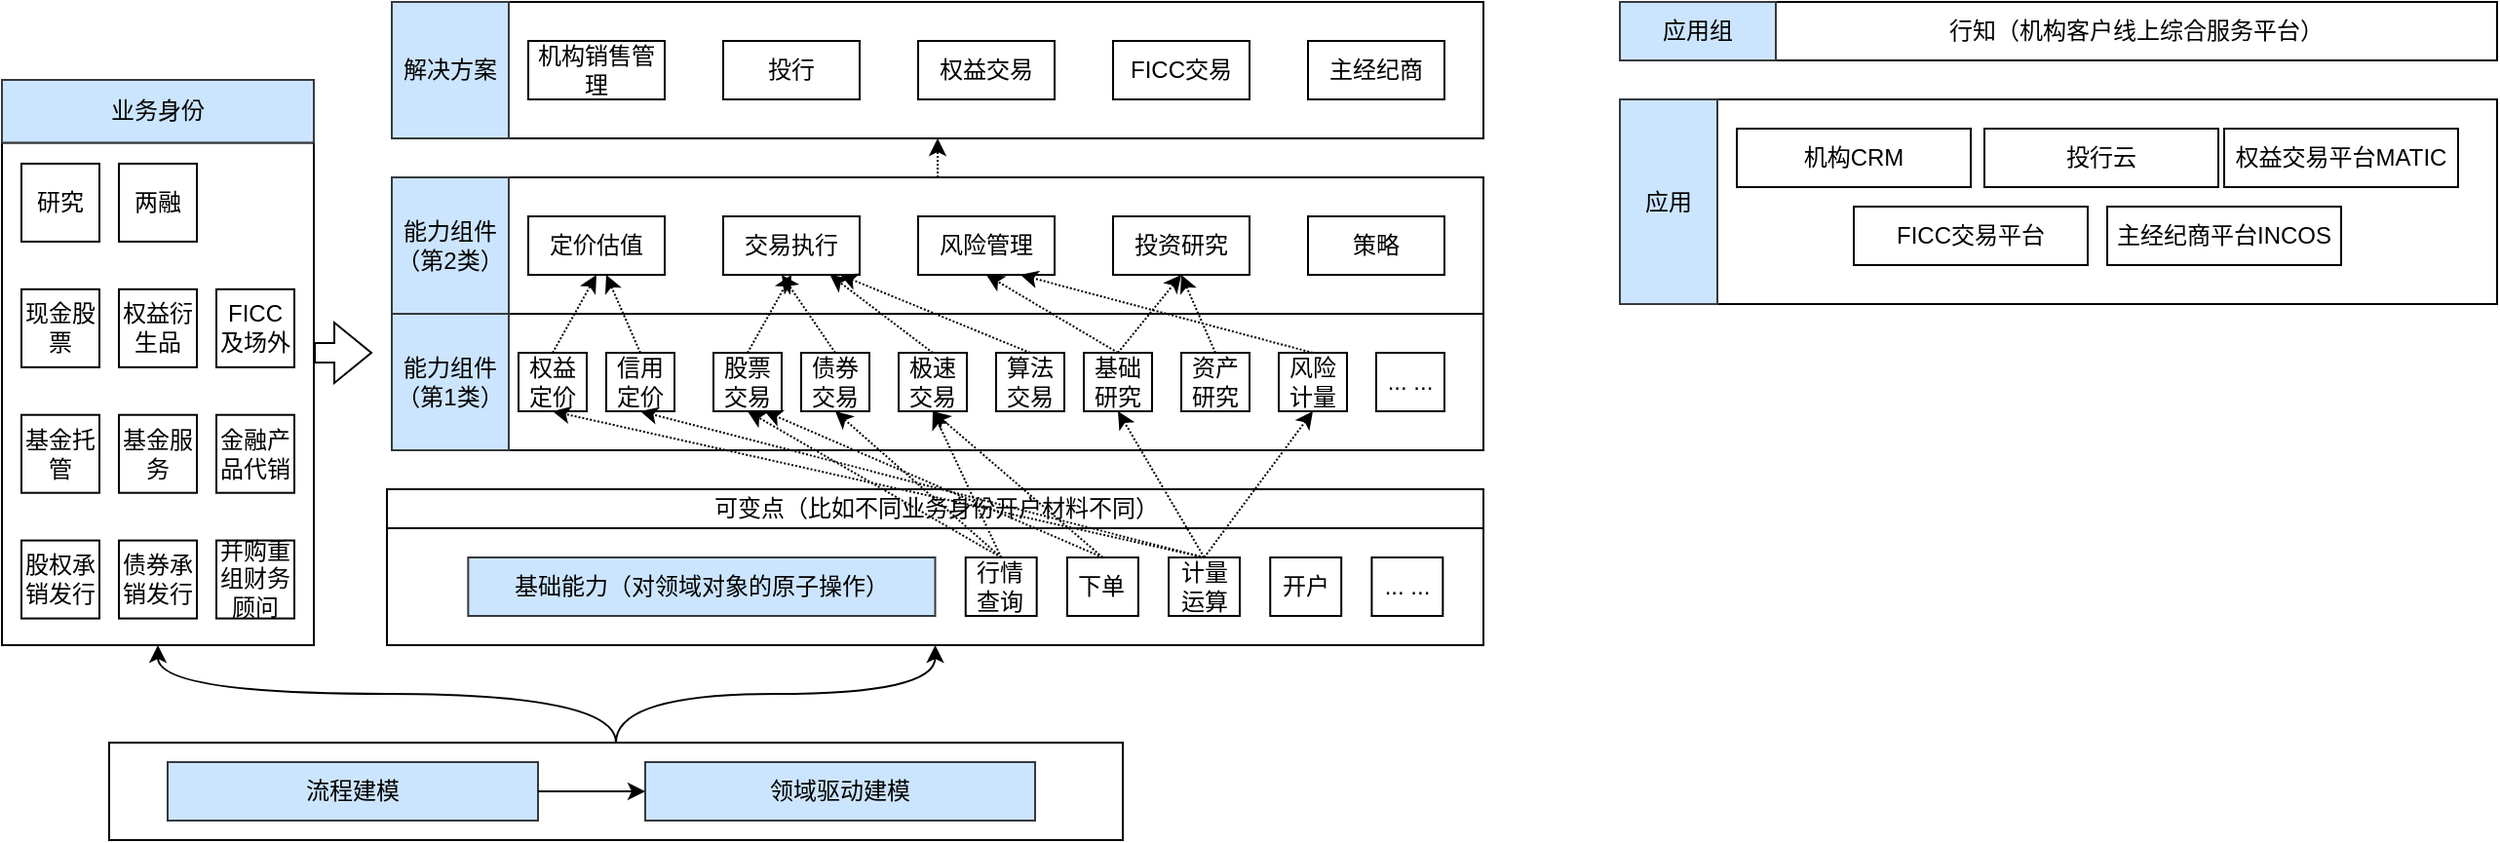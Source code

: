 <mxfile version="18.0.0" type="github">
  <diagram id="F-07AsuqGngknCG6S7us" name="第 1 页">
    <mxGraphModel dx="856" dy="476" grid="1" gridSize="10" guides="1" tooltips="1" connect="1" arrows="1" fold="1" page="1" pageScale="1" pageWidth="850" pageHeight="1100" math="0" shadow="0">
      <root>
        <mxCell id="0" />
        <mxCell id="1" parent="0" />
        <mxCell id="gdBLPPlD3JlrtYlogpjC-123" value="" style="rounded=0;whiteSpace=wrap;html=1;" vertex="1" parent="1">
          <mxGeometry x="990" y="100" width="400" height="105" as="geometry" />
        </mxCell>
        <mxCell id="gdBLPPlD3JlrtYlogpjC-18" value="" style="group" vertex="1" connectable="0" parent="1">
          <mxGeometry x="165" y="430" width="520" height="50" as="geometry" />
        </mxCell>
        <mxCell id="gdBLPPlD3JlrtYlogpjC-16" value="" style="rounded=0;whiteSpace=wrap;html=1;" vertex="1" parent="gdBLPPlD3JlrtYlogpjC-18">
          <mxGeometry width="520" height="50" as="geometry" />
        </mxCell>
        <mxCell id="gdBLPPlD3JlrtYlogpjC-14" value="流程建模" style="rounded=0;whiteSpace=wrap;html=1;fillColor=#cce5ff;strokeColor=#36393d;" vertex="1" parent="gdBLPPlD3JlrtYlogpjC-18">
          <mxGeometry x="30" y="10" width="190" height="30" as="geometry" />
        </mxCell>
        <mxCell id="gdBLPPlD3JlrtYlogpjC-15" value="领域驱动建模" style="rounded=0;whiteSpace=wrap;html=1;fillColor=#cce5ff;strokeColor=#36393d;" vertex="1" parent="gdBLPPlD3JlrtYlogpjC-18">
          <mxGeometry x="275" y="10" width="200" height="30" as="geometry" />
        </mxCell>
        <mxCell id="gdBLPPlD3JlrtYlogpjC-17" style="edgeStyle=orthogonalEdgeStyle;curved=1;rounded=0;orthogonalLoop=1;jettySize=auto;html=1;exitX=1;exitY=0.5;exitDx=0;exitDy=0;entryX=0;entryY=0.5;entryDx=0;entryDy=0;" edge="1" parent="gdBLPPlD3JlrtYlogpjC-18" source="gdBLPPlD3JlrtYlogpjC-14" target="gdBLPPlD3JlrtYlogpjC-15">
          <mxGeometry relative="1" as="geometry" />
        </mxCell>
        <mxCell id="gdBLPPlD3JlrtYlogpjC-73" value="" style="group" vertex="1" connectable="0" parent="1">
          <mxGeometry x="110" y="90" width="160" height="290" as="geometry" />
        </mxCell>
        <mxCell id="w-5nDEa_0-9KYwIn5jIa-20" value="" style="rounded=0;whiteSpace=wrap;html=1;" parent="gdBLPPlD3JlrtYlogpjC-73" vertex="1">
          <mxGeometry y="32.222" width="160" height="257.778" as="geometry" />
        </mxCell>
        <mxCell id="w-5nDEa_0-9KYwIn5jIa-6" value="研究" style="whiteSpace=wrap;html=1;aspect=fixed;" parent="gdBLPPlD3JlrtYlogpjC-73" vertex="1">
          <mxGeometry x="10" y="42.963" width="40" height="40" as="geometry" />
        </mxCell>
        <mxCell id="w-5nDEa_0-9KYwIn5jIa-7" value="两融" style="whiteSpace=wrap;html=1;aspect=fixed;" parent="gdBLPPlD3JlrtYlogpjC-73" vertex="1">
          <mxGeometry x="60" y="42.963" width="40" height="40" as="geometry" />
        </mxCell>
        <mxCell id="w-5nDEa_0-9KYwIn5jIa-8" value="现金股票" style="whiteSpace=wrap;html=1;aspect=fixed;" parent="gdBLPPlD3JlrtYlogpjC-73" vertex="1">
          <mxGeometry x="10" y="107.407" width="40" height="40" as="geometry" />
        </mxCell>
        <mxCell id="w-5nDEa_0-9KYwIn5jIa-9" value="权益衍生品" style="whiteSpace=wrap;html=1;aspect=fixed;" parent="gdBLPPlD3JlrtYlogpjC-73" vertex="1">
          <mxGeometry x="60" y="107.407" width="40" height="40" as="geometry" />
        </mxCell>
        <mxCell id="w-5nDEa_0-9KYwIn5jIa-10" value="FICC及场外" style="whiteSpace=wrap;html=1;aspect=fixed;" parent="gdBLPPlD3JlrtYlogpjC-73" vertex="1">
          <mxGeometry x="110" y="107.407" width="40" height="40" as="geometry" />
        </mxCell>
        <mxCell id="w-5nDEa_0-9KYwIn5jIa-11" value="基金托管" style="whiteSpace=wrap;html=1;aspect=fixed;" parent="gdBLPPlD3JlrtYlogpjC-73" vertex="1">
          <mxGeometry x="10" y="171.852" width="40" height="40" as="geometry" />
        </mxCell>
        <mxCell id="w-5nDEa_0-9KYwIn5jIa-12" value="基金服务" style="whiteSpace=wrap;html=1;aspect=fixed;" parent="gdBLPPlD3JlrtYlogpjC-73" vertex="1">
          <mxGeometry x="60" y="171.852" width="40" height="40" as="geometry" />
        </mxCell>
        <mxCell id="w-5nDEa_0-9KYwIn5jIa-13" value="金融产品代销" style="whiteSpace=wrap;html=1;aspect=fixed;" parent="gdBLPPlD3JlrtYlogpjC-73" vertex="1">
          <mxGeometry x="110" y="171.852" width="40" height="40" as="geometry" />
        </mxCell>
        <mxCell id="w-5nDEa_0-9KYwIn5jIa-14" value="股权承销发行" style="whiteSpace=wrap;html=1;aspect=fixed;" parent="gdBLPPlD3JlrtYlogpjC-73" vertex="1">
          <mxGeometry x="10" y="236.296" width="40" height="40" as="geometry" />
        </mxCell>
        <mxCell id="w-5nDEa_0-9KYwIn5jIa-15" value="债券承销发行" style="whiteSpace=wrap;html=1;aspect=fixed;" parent="gdBLPPlD3JlrtYlogpjC-73" vertex="1">
          <mxGeometry x="60" y="236.296" width="40" height="40" as="geometry" />
        </mxCell>
        <mxCell id="w-5nDEa_0-9KYwIn5jIa-16" value="并购重组财务顾问" style="whiteSpace=wrap;html=1;aspect=fixed;" parent="gdBLPPlD3JlrtYlogpjC-73" vertex="1">
          <mxGeometry x="110" y="236.296" width="40" height="40" as="geometry" />
        </mxCell>
        <mxCell id="gdBLPPlD3JlrtYlogpjC-1" value="业务身份" style="rounded=0;whiteSpace=wrap;html=1;fillColor=#cce5ff;strokeColor=#36393d;" vertex="1" parent="gdBLPPlD3JlrtYlogpjC-73">
          <mxGeometry width="160" height="32.222" as="geometry" />
        </mxCell>
        <mxCell id="gdBLPPlD3JlrtYlogpjC-75" value="" style="group;fillColor=#cce5ff;strokeColor=#36393d;" vertex="1" connectable="0" parent="1">
          <mxGeometry x="310" y="210" width="560" height="70" as="geometry" />
        </mxCell>
        <mxCell id="gdBLPPlD3JlrtYlogpjC-67" value="" style="rounded=0;whiteSpace=wrap;html=1;" vertex="1" parent="gdBLPPlD3JlrtYlogpjC-75">
          <mxGeometry width="560" height="70" as="geometry" />
        </mxCell>
        <mxCell id="gdBLPPlD3JlrtYlogpjC-41" value="权益定价" style="rounded=0;whiteSpace=wrap;html=1;" vertex="1" parent="gdBLPPlD3JlrtYlogpjC-75">
          <mxGeometry x="65" y="20" width="35" height="30" as="geometry" />
        </mxCell>
        <mxCell id="gdBLPPlD3JlrtYlogpjC-43" value="信用定价" style="rounded=0;whiteSpace=wrap;html=1;" vertex="1" parent="gdBLPPlD3JlrtYlogpjC-75">
          <mxGeometry x="110" y="20" width="35" height="30" as="geometry" />
        </mxCell>
        <mxCell id="gdBLPPlD3JlrtYlogpjC-44" value="股票交易" style="rounded=0;whiteSpace=wrap;html=1;" vertex="1" parent="gdBLPPlD3JlrtYlogpjC-75">
          <mxGeometry x="165" y="20" width="35" height="30" as="geometry" />
        </mxCell>
        <mxCell id="gdBLPPlD3JlrtYlogpjC-45" value="债券交易" style="rounded=0;whiteSpace=wrap;html=1;" vertex="1" parent="gdBLPPlD3JlrtYlogpjC-75">
          <mxGeometry x="210" y="20" width="35" height="30" as="geometry" />
        </mxCell>
        <mxCell id="gdBLPPlD3JlrtYlogpjC-46" value="极速交易" style="rounded=0;whiteSpace=wrap;html=1;" vertex="1" parent="gdBLPPlD3JlrtYlogpjC-75">
          <mxGeometry x="260" y="20" width="35" height="30" as="geometry" />
        </mxCell>
        <mxCell id="gdBLPPlD3JlrtYlogpjC-50" value="算法交易" style="rounded=0;whiteSpace=wrap;html=1;" vertex="1" parent="gdBLPPlD3JlrtYlogpjC-75">
          <mxGeometry x="310" y="20" width="35" height="30" as="geometry" />
        </mxCell>
        <mxCell id="gdBLPPlD3JlrtYlogpjC-55" value="基础研究" style="rounded=0;whiteSpace=wrap;html=1;" vertex="1" parent="gdBLPPlD3JlrtYlogpjC-75">
          <mxGeometry x="355" y="20" width="35" height="30" as="geometry" />
        </mxCell>
        <mxCell id="gdBLPPlD3JlrtYlogpjC-56" value="资产研究" style="rounded=0;whiteSpace=wrap;html=1;" vertex="1" parent="gdBLPPlD3JlrtYlogpjC-75">
          <mxGeometry x="405" y="20" width="35" height="30" as="geometry" />
        </mxCell>
        <mxCell id="gdBLPPlD3JlrtYlogpjC-57" value="风险计量" style="rounded=0;whiteSpace=wrap;html=1;" vertex="1" parent="gdBLPPlD3JlrtYlogpjC-75">
          <mxGeometry x="455" y="20" width="35" height="30" as="geometry" />
        </mxCell>
        <mxCell id="gdBLPPlD3JlrtYlogpjC-58" value="... ..." style="rounded=0;whiteSpace=wrap;html=1;" vertex="1" parent="gdBLPPlD3JlrtYlogpjC-75">
          <mxGeometry x="505" y="20" width="35" height="30" as="geometry" />
        </mxCell>
        <mxCell id="gdBLPPlD3JlrtYlogpjC-70" value="能力组件（第1类）" style="rounded=0;whiteSpace=wrap;html=1;fillColor=#cce5ff;strokeColor=#36393d;" vertex="1" parent="gdBLPPlD3JlrtYlogpjC-75">
          <mxGeometry width="60" height="70" as="geometry" />
        </mxCell>
        <mxCell id="gdBLPPlD3JlrtYlogpjC-76" value="" style="group" vertex="1" connectable="0" parent="1">
          <mxGeometry x="310" y="140" width="560" height="70" as="geometry" />
        </mxCell>
        <mxCell id="gdBLPPlD3JlrtYlogpjC-68" value="" style="rounded=0;whiteSpace=wrap;html=1;" vertex="1" parent="gdBLPPlD3JlrtYlogpjC-76">
          <mxGeometry width="560" height="70" as="geometry" />
        </mxCell>
        <mxCell id="gdBLPPlD3JlrtYlogpjC-33" value="定价估值" style="rounded=0;whiteSpace=wrap;html=1;" vertex="1" parent="gdBLPPlD3JlrtYlogpjC-76">
          <mxGeometry x="70" y="20" width="70" height="30" as="geometry" />
        </mxCell>
        <mxCell id="gdBLPPlD3JlrtYlogpjC-36" value="交易执行" style="rounded=0;whiteSpace=wrap;html=1;" vertex="1" parent="gdBLPPlD3JlrtYlogpjC-76">
          <mxGeometry x="170" y="20" width="70" height="30" as="geometry" />
        </mxCell>
        <mxCell id="gdBLPPlD3JlrtYlogpjC-37" value="风险管理" style="rounded=0;whiteSpace=wrap;html=1;" vertex="1" parent="gdBLPPlD3JlrtYlogpjC-76">
          <mxGeometry x="270" y="20" width="70" height="30" as="geometry" />
        </mxCell>
        <mxCell id="gdBLPPlD3JlrtYlogpjC-39" value="投资研究" style="rounded=0;whiteSpace=wrap;html=1;" vertex="1" parent="gdBLPPlD3JlrtYlogpjC-76">
          <mxGeometry x="370" y="20" width="70" height="30" as="geometry" />
        </mxCell>
        <mxCell id="gdBLPPlD3JlrtYlogpjC-54" value="策略" style="rounded=0;whiteSpace=wrap;html=1;" vertex="1" parent="gdBLPPlD3JlrtYlogpjC-76">
          <mxGeometry x="470" y="20" width="70" height="30" as="geometry" />
        </mxCell>
        <mxCell id="gdBLPPlD3JlrtYlogpjC-71" value="能力组件（第2类）" style="rounded=0;whiteSpace=wrap;html=1;fillColor=#cce5ff;strokeColor=#36393d;" vertex="1" parent="gdBLPPlD3JlrtYlogpjC-76">
          <mxGeometry width="60" height="70" as="geometry" />
        </mxCell>
        <mxCell id="gdBLPPlD3JlrtYlogpjC-77" value="" style="group" vertex="1" connectable="0" parent="1">
          <mxGeometry x="310" y="50" width="560" height="70" as="geometry" />
        </mxCell>
        <mxCell id="gdBLPPlD3JlrtYlogpjC-78" value="" style="rounded=0;whiteSpace=wrap;html=1;" vertex="1" parent="gdBLPPlD3JlrtYlogpjC-77">
          <mxGeometry width="560" height="70" as="geometry" />
        </mxCell>
        <mxCell id="gdBLPPlD3JlrtYlogpjC-79" value="机构销售管理" style="rounded=0;whiteSpace=wrap;html=1;" vertex="1" parent="gdBLPPlD3JlrtYlogpjC-77">
          <mxGeometry x="70" y="20" width="70" height="30" as="geometry" />
        </mxCell>
        <mxCell id="gdBLPPlD3JlrtYlogpjC-80" value="投行" style="rounded=0;whiteSpace=wrap;html=1;" vertex="1" parent="gdBLPPlD3JlrtYlogpjC-77">
          <mxGeometry x="170" y="20" width="70" height="30" as="geometry" />
        </mxCell>
        <mxCell id="gdBLPPlD3JlrtYlogpjC-81" value="权益交易" style="rounded=0;whiteSpace=wrap;html=1;" vertex="1" parent="gdBLPPlD3JlrtYlogpjC-77">
          <mxGeometry x="270" y="20" width="70" height="30" as="geometry" />
        </mxCell>
        <mxCell id="gdBLPPlD3JlrtYlogpjC-82" value="FICC交易" style="rounded=0;whiteSpace=wrap;html=1;" vertex="1" parent="gdBLPPlD3JlrtYlogpjC-77">
          <mxGeometry x="370" y="20" width="70" height="30" as="geometry" />
        </mxCell>
        <mxCell id="gdBLPPlD3JlrtYlogpjC-83" value="主经纪商" style="rounded=0;whiteSpace=wrap;html=1;" vertex="1" parent="gdBLPPlD3JlrtYlogpjC-77">
          <mxGeometry x="470" y="20" width="70" height="30" as="geometry" />
        </mxCell>
        <mxCell id="gdBLPPlD3JlrtYlogpjC-84" value="解决方案" style="rounded=0;whiteSpace=wrap;html=1;fillColor=#cce5ff;strokeColor=#36393d;" vertex="1" parent="gdBLPPlD3JlrtYlogpjC-77">
          <mxGeometry width="60" height="70" as="geometry" />
        </mxCell>
        <mxCell id="gdBLPPlD3JlrtYlogpjC-85" style="edgeStyle=orthogonalEdgeStyle;curved=1;rounded=0;orthogonalLoop=1;jettySize=auto;html=1;exitX=0.5;exitY=0;exitDx=0;exitDy=0;entryX=0.5;entryY=1;entryDx=0;entryDy=0;" edge="1" parent="1" source="gdBLPPlD3JlrtYlogpjC-16" target="w-5nDEa_0-9KYwIn5jIa-20">
          <mxGeometry relative="1" as="geometry" />
        </mxCell>
        <mxCell id="gdBLPPlD3JlrtYlogpjC-87" style="edgeStyle=orthogonalEdgeStyle;curved=1;rounded=0;orthogonalLoop=1;jettySize=auto;html=1;exitX=0.5;exitY=0;exitDx=0;exitDy=0;entryX=0.5;entryY=1;entryDx=0;entryDy=0;" edge="1" parent="1" source="gdBLPPlD3JlrtYlogpjC-16" target="gdBLPPlD3JlrtYlogpjC-65">
          <mxGeometry relative="1" as="geometry" />
        </mxCell>
        <mxCell id="gdBLPPlD3JlrtYlogpjC-88" value="" style="shape=flexArrow;endArrow=classic;html=1;rounded=0;curved=1;" edge="1" parent="1">
          <mxGeometry width="50" height="50" relative="1" as="geometry">
            <mxPoint x="270" y="230" as="sourcePoint" />
            <mxPoint x="300" y="230" as="targetPoint" />
          </mxGeometry>
        </mxCell>
        <mxCell id="gdBLPPlD3JlrtYlogpjC-90" value="" style="group" vertex="1" connectable="0" parent="1">
          <mxGeometry x="307.5" y="300" width="562.5" height="80" as="geometry" />
        </mxCell>
        <mxCell id="gdBLPPlD3JlrtYlogpjC-69" value="" style="group" vertex="1" connectable="0" parent="gdBLPPlD3JlrtYlogpjC-90">
          <mxGeometry y="20" width="562.5" height="60" as="geometry" />
        </mxCell>
        <mxCell id="gdBLPPlD3JlrtYlogpjC-65" value="" style="rounded=0;whiteSpace=wrap;html=1;" vertex="1" parent="gdBLPPlD3JlrtYlogpjC-69">
          <mxGeometry width="562.5" height="60" as="geometry" />
        </mxCell>
        <mxCell id="gdBLPPlD3JlrtYlogpjC-59" value="行情查询" style="rounded=0;whiteSpace=wrap;html=1;" vertex="1" parent="gdBLPPlD3JlrtYlogpjC-69">
          <mxGeometry x="296.875" y="15" width="36.458" height="30" as="geometry" />
        </mxCell>
        <mxCell id="gdBLPPlD3JlrtYlogpjC-60" value="下单" style="rounded=0;whiteSpace=wrap;html=1;" vertex="1" parent="gdBLPPlD3JlrtYlogpjC-69">
          <mxGeometry x="348.958" y="15" width="36.458" height="30" as="geometry" />
        </mxCell>
        <mxCell id="gdBLPPlD3JlrtYlogpjC-61" value="计量运算" style="rounded=0;whiteSpace=wrap;html=1;" vertex="1" parent="gdBLPPlD3JlrtYlogpjC-69">
          <mxGeometry x="401.042" y="15" width="36.458" height="30" as="geometry" />
        </mxCell>
        <mxCell id="gdBLPPlD3JlrtYlogpjC-63" value="... ..." style="rounded=0;whiteSpace=wrap;html=1;" vertex="1" parent="gdBLPPlD3JlrtYlogpjC-69">
          <mxGeometry x="505.208" y="15" width="36.458" height="30" as="geometry" />
        </mxCell>
        <mxCell id="gdBLPPlD3JlrtYlogpjC-64" value="开户" style="rounded=0;whiteSpace=wrap;html=1;" vertex="1" parent="gdBLPPlD3JlrtYlogpjC-69">
          <mxGeometry x="453.125" y="15" width="36.458" height="30" as="geometry" />
        </mxCell>
        <mxCell id="gdBLPPlD3JlrtYlogpjC-66" value="基础能力（对领域对象的原子操作）" style="text;html=1;strokeColor=#36393d;fillColor=#cce5ff;align=center;verticalAlign=middle;whiteSpace=wrap;rounded=0;" vertex="1" parent="gdBLPPlD3JlrtYlogpjC-69">
          <mxGeometry x="41.667" y="15" width="239.583" height="30" as="geometry" />
        </mxCell>
        <mxCell id="gdBLPPlD3JlrtYlogpjC-72" value="可变点（比如不同业务身份开户材料不同）" style="rounded=0;whiteSpace=wrap;html=1;" vertex="1" parent="gdBLPPlD3JlrtYlogpjC-90">
          <mxGeometry width="562.5" height="20" as="geometry" />
        </mxCell>
        <mxCell id="gdBLPPlD3JlrtYlogpjC-95" style="edgeStyle=none;rounded=0;orthogonalLoop=1;jettySize=auto;html=1;exitX=0.5;exitY=0;exitDx=0;exitDy=0;entryX=0.5;entryY=1;entryDx=0;entryDy=0;dashed=1;dashPattern=1 1;" edge="1" parent="1" source="gdBLPPlD3JlrtYlogpjC-59" target="gdBLPPlD3JlrtYlogpjC-44">
          <mxGeometry relative="1" as="geometry" />
        </mxCell>
        <mxCell id="gdBLPPlD3JlrtYlogpjC-96" style="edgeStyle=none;rounded=0;orthogonalLoop=1;jettySize=auto;html=1;exitX=0.5;exitY=0;exitDx=0;exitDy=0;entryX=0.5;entryY=1;entryDx=0;entryDy=0;dashed=1;dashPattern=1 1;" edge="1" parent="1" source="gdBLPPlD3JlrtYlogpjC-59" target="gdBLPPlD3JlrtYlogpjC-45">
          <mxGeometry relative="1" as="geometry" />
        </mxCell>
        <mxCell id="gdBLPPlD3JlrtYlogpjC-97" style="edgeStyle=none;rounded=0;orthogonalLoop=1;jettySize=auto;html=1;exitX=0.5;exitY=0;exitDx=0;exitDy=0;entryX=0.5;entryY=1;entryDx=0;entryDy=0;dashed=1;dashPattern=1 1;" edge="1" parent="1" source="gdBLPPlD3JlrtYlogpjC-59" target="gdBLPPlD3JlrtYlogpjC-46">
          <mxGeometry relative="1" as="geometry" />
        </mxCell>
        <mxCell id="gdBLPPlD3JlrtYlogpjC-98" style="edgeStyle=none;rounded=0;orthogonalLoop=1;jettySize=auto;html=1;exitX=0.5;exitY=0;exitDx=0;exitDy=0;entryX=0.5;entryY=1;entryDx=0;entryDy=0;dashed=1;dashPattern=1 1;" edge="1" parent="1" source="gdBLPPlD3JlrtYlogpjC-60" target="gdBLPPlD3JlrtYlogpjC-46">
          <mxGeometry relative="1" as="geometry" />
        </mxCell>
        <mxCell id="gdBLPPlD3JlrtYlogpjC-99" style="edgeStyle=none;rounded=0;orthogonalLoop=1;jettySize=auto;html=1;exitX=0.5;exitY=0;exitDx=0;exitDy=0;entryX=0.75;entryY=1;entryDx=0;entryDy=0;dashed=1;dashPattern=1 1;" edge="1" parent="1" source="gdBLPPlD3JlrtYlogpjC-60" target="gdBLPPlD3JlrtYlogpjC-44">
          <mxGeometry relative="1" as="geometry" />
        </mxCell>
        <mxCell id="gdBLPPlD3JlrtYlogpjC-100" style="edgeStyle=none;rounded=0;orthogonalLoop=1;jettySize=auto;html=1;exitX=0.5;exitY=0;exitDx=0;exitDy=0;entryX=0.5;entryY=1;entryDx=0;entryDy=0;dashed=1;dashPattern=1 1;" edge="1" parent="1" source="gdBLPPlD3JlrtYlogpjC-61" target="gdBLPPlD3JlrtYlogpjC-41">
          <mxGeometry relative="1" as="geometry" />
        </mxCell>
        <mxCell id="gdBLPPlD3JlrtYlogpjC-101" style="edgeStyle=none;rounded=0;orthogonalLoop=1;jettySize=auto;html=1;exitX=0.5;exitY=0;exitDx=0;exitDy=0;entryX=0.5;entryY=1;entryDx=0;entryDy=0;dashed=1;dashPattern=1 1;" edge="1" parent="1" source="gdBLPPlD3JlrtYlogpjC-61" target="gdBLPPlD3JlrtYlogpjC-43">
          <mxGeometry relative="1" as="geometry" />
        </mxCell>
        <mxCell id="gdBLPPlD3JlrtYlogpjC-102" style="edgeStyle=none;rounded=0;orthogonalLoop=1;jettySize=auto;html=1;exitX=0.5;exitY=0;exitDx=0;exitDy=0;entryX=0.5;entryY=1;entryDx=0;entryDy=0;dashed=1;dashPattern=1 1;" edge="1" parent="1" source="gdBLPPlD3JlrtYlogpjC-61" target="gdBLPPlD3JlrtYlogpjC-57">
          <mxGeometry relative="1" as="geometry" />
        </mxCell>
        <mxCell id="gdBLPPlD3JlrtYlogpjC-103" style="edgeStyle=none;rounded=0;orthogonalLoop=1;jettySize=auto;html=1;exitX=0.5;exitY=0;exitDx=0;exitDy=0;entryX=0.5;entryY=1;entryDx=0;entryDy=0;dashed=1;dashPattern=1 1;" edge="1" parent="1" source="gdBLPPlD3JlrtYlogpjC-61" target="gdBLPPlD3JlrtYlogpjC-55">
          <mxGeometry relative="1" as="geometry" />
        </mxCell>
        <mxCell id="gdBLPPlD3JlrtYlogpjC-104" style="edgeStyle=none;rounded=0;orthogonalLoop=1;jettySize=auto;html=1;exitX=0.5;exitY=0;exitDx=0;exitDy=0;entryX=0.5;entryY=1;entryDx=0;entryDy=0;dashed=1;dashPattern=1 1;" edge="1" parent="1" source="gdBLPPlD3JlrtYlogpjC-41" target="gdBLPPlD3JlrtYlogpjC-33">
          <mxGeometry relative="1" as="geometry" />
        </mxCell>
        <mxCell id="gdBLPPlD3JlrtYlogpjC-105" style="edgeStyle=none;rounded=0;orthogonalLoop=1;jettySize=auto;html=1;exitX=0.5;exitY=0;exitDx=0;exitDy=0;dashed=1;dashPattern=1 1;" edge="1" parent="1" source="gdBLPPlD3JlrtYlogpjC-43">
          <mxGeometry relative="1" as="geometry">
            <mxPoint x="420" y="190" as="targetPoint" />
          </mxGeometry>
        </mxCell>
        <mxCell id="gdBLPPlD3JlrtYlogpjC-106" style="edgeStyle=none;rounded=0;orthogonalLoop=1;jettySize=auto;html=1;exitX=0.5;exitY=0;exitDx=0;exitDy=0;entryX=0.5;entryY=1;entryDx=0;entryDy=0;dashed=1;dashPattern=1 1;" edge="1" parent="1" source="gdBLPPlD3JlrtYlogpjC-44" target="gdBLPPlD3JlrtYlogpjC-36">
          <mxGeometry relative="1" as="geometry" />
        </mxCell>
        <mxCell id="gdBLPPlD3JlrtYlogpjC-107" style="edgeStyle=none;rounded=0;orthogonalLoop=1;jettySize=auto;html=1;exitX=0.5;exitY=0;exitDx=0;exitDy=0;dashed=1;dashPattern=1 1;" edge="1" parent="1" source="gdBLPPlD3JlrtYlogpjC-45">
          <mxGeometry relative="1" as="geometry">
            <mxPoint x="510" y="190" as="targetPoint" />
          </mxGeometry>
        </mxCell>
        <mxCell id="gdBLPPlD3JlrtYlogpjC-108" style="edgeStyle=none;rounded=0;orthogonalLoop=1;jettySize=auto;html=1;exitX=0.5;exitY=0;exitDx=0;exitDy=0;dashed=1;dashPattern=1 1;" edge="1" parent="1" source="gdBLPPlD3JlrtYlogpjC-46" target="gdBLPPlD3JlrtYlogpjC-36">
          <mxGeometry relative="1" as="geometry" />
        </mxCell>
        <mxCell id="gdBLPPlD3JlrtYlogpjC-109" style="edgeStyle=none;rounded=0;orthogonalLoop=1;jettySize=auto;html=1;exitX=0.5;exitY=0;exitDx=0;exitDy=0;dashed=1;dashPattern=1 1;" edge="1" parent="1" source="gdBLPPlD3JlrtYlogpjC-50">
          <mxGeometry relative="1" as="geometry">
            <mxPoint x="540" y="190" as="targetPoint" />
          </mxGeometry>
        </mxCell>
        <mxCell id="gdBLPPlD3JlrtYlogpjC-110" style="edgeStyle=none;rounded=0;orthogonalLoop=1;jettySize=auto;html=1;exitX=0.5;exitY=0;exitDx=0;exitDy=0;entryX=0.5;entryY=1;entryDx=0;entryDy=0;dashed=1;dashPattern=1 1;" edge="1" parent="1" source="gdBLPPlD3JlrtYlogpjC-55" target="gdBLPPlD3JlrtYlogpjC-37">
          <mxGeometry relative="1" as="geometry" />
        </mxCell>
        <mxCell id="gdBLPPlD3JlrtYlogpjC-111" style="edgeStyle=none;rounded=0;orthogonalLoop=1;jettySize=auto;html=1;exitX=0.5;exitY=0;exitDx=0;exitDy=0;entryX=0.5;entryY=1;entryDx=0;entryDy=0;dashed=1;dashPattern=1 1;" edge="1" parent="1" source="gdBLPPlD3JlrtYlogpjC-55" target="gdBLPPlD3JlrtYlogpjC-39">
          <mxGeometry relative="1" as="geometry" />
        </mxCell>
        <mxCell id="gdBLPPlD3JlrtYlogpjC-112" style="edgeStyle=none;rounded=0;orthogonalLoop=1;jettySize=auto;html=1;exitX=0.5;exitY=0;exitDx=0;exitDy=0;entryX=0.5;entryY=1;entryDx=0;entryDy=0;dashed=1;dashPattern=1 1;" edge="1" parent="1" source="gdBLPPlD3JlrtYlogpjC-56" target="gdBLPPlD3JlrtYlogpjC-39">
          <mxGeometry relative="1" as="geometry" />
        </mxCell>
        <mxCell id="gdBLPPlD3JlrtYlogpjC-113" style="edgeStyle=none;rounded=0;orthogonalLoop=1;jettySize=auto;html=1;exitX=0.5;exitY=0;exitDx=0;exitDy=0;entryX=0.75;entryY=1;entryDx=0;entryDy=0;dashed=1;dashPattern=1 1;" edge="1" parent="1" source="gdBLPPlD3JlrtYlogpjC-57" target="gdBLPPlD3JlrtYlogpjC-37">
          <mxGeometry relative="1" as="geometry" />
        </mxCell>
        <mxCell id="gdBLPPlD3JlrtYlogpjC-114" style="edgeStyle=none;rounded=0;orthogonalLoop=1;jettySize=auto;html=1;exitX=0.5;exitY=0;exitDx=0;exitDy=0;entryX=0.5;entryY=1;entryDx=0;entryDy=0;dashed=1;dashPattern=1 1;" edge="1" parent="1" source="gdBLPPlD3JlrtYlogpjC-68" target="gdBLPPlD3JlrtYlogpjC-78">
          <mxGeometry relative="1" as="geometry" />
        </mxCell>
        <mxCell id="gdBLPPlD3JlrtYlogpjC-115" value="机构CRM" style="rounded=0;whiteSpace=wrap;html=1;" vertex="1" parent="1">
          <mxGeometry x="1000" y="115" width="120" height="30" as="geometry" />
        </mxCell>
        <mxCell id="gdBLPPlD3JlrtYlogpjC-116" value="投行云" style="rounded=0;whiteSpace=wrap;html=1;" vertex="1" parent="1">
          <mxGeometry x="1127" y="115" width="120" height="30" as="geometry" />
        </mxCell>
        <mxCell id="gdBLPPlD3JlrtYlogpjC-117" value="权益交易平台MATIC" style="rounded=0;whiteSpace=wrap;html=1;" vertex="1" parent="1">
          <mxGeometry x="1250" y="115" width="120" height="30" as="geometry" />
        </mxCell>
        <mxCell id="gdBLPPlD3JlrtYlogpjC-118" value="FICC交易平台" style="rounded=0;whiteSpace=wrap;html=1;" vertex="1" parent="1">
          <mxGeometry x="1060" y="155" width="120" height="30" as="geometry" />
        </mxCell>
        <mxCell id="gdBLPPlD3JlrtYlogpjC-119" value="主经纪商平台INCOS" style="rounded=0;whiteSpace=wrap;html=1;" vertex="1" parent="1">
          <mxGeometry x="1190" y="155" width="120" height="30" as="geometry" />
        </mxCell>
        <mxCell id="gdBLPPlD3JlrtYlogpjC-124" value="" style="group" vertex="1" connectable="0" parent="1">
          <mxGeometry x="940" y="50" width="450" height="30" as="geometry" />
        </mxCell>
        <mxCell id="gdBLPPlD3JlrtYlogpjC-121" value="行知（机构客户线上综合服务平台）" style="rounded=0;whiteSpace=wrap;html=1;" vertex="1" parent="gdBLPPlD3JlrtYlogpjC-124">
          <mxGeometry x="80" width="370" height="30" as="geometry" />
        </mxCell>
        <mxCell id="gdBLPPlD3JlrtYlogpjC-122" value="应用组" style="rounded=0;whiteSpace=wrap;html=1;fillColor=#cce5ff;strokeColor=#36393d;" vertex="1" parent="gdBLPPlD3JlrtYlogpjC-124">
          <mxGeometry width="80" height="30" as="geometry" />
        </mxCell>
        <mxCell id="gdBLPPlD3JlrtYlogpjC-125" value="应用" style="rounded=0;whiteSpace=wrap;html=1;fillColor=#cce5ff;strokeColor=#36393d;" vertex="1" parent="1">
          <mxGeometry x="940" y="100" width="50" height="105" as="geometry" />
        </mxCell>
      </root>
    </mxGraphModel>
  </diagram>
</mxfile>
